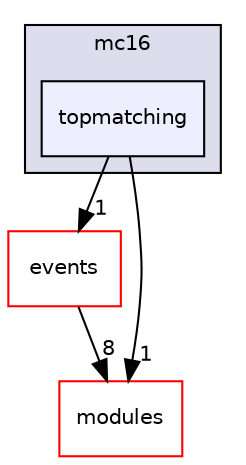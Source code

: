 digraph "topmatching" {
  compound=true
  node [ fontsize="10", fontname="Helvetica"];
  edge [ labelfontsize="10", labelfontname="Helvetica"];
  subgraph clusterdir_bc82bf3ca7c5362cfdb8685ad0dbd6e8 {
    graph [ bgcolor="#ddddee", pencolor="black", label="mc16" fontname="Helvetica", fontsize="10", URL="dir_bc82bf3ca7c5362cfdb8685ad0dbd6e8.html"]
  dir_6ca00c4197a8cc317cb20091c3b5a024 [shape=box, label="topmatching", style="filled", fillcolor="#eeeeff", pencolor="black", URL="dir_6ca00c4197a8cc317cb20091c3b5a024.html"];
  }
  dir_8c49963344259a26845032e86c0550c4 [shape=box label="events" fillcolor="white" style="filled" color="red" URL="dir_8c49963344259a26845032e86c0550c4.html"];
  dir_ee3c23494b4011e6a628e4900ef262df [shape=box label="modules" fillcolor="white" style="filled" color="red" URL="dir_ee3c23494b4011e6a628e4900ef262df.html"];
  dir_8c49963344259a26845032e86c0550c4->dir_ee3c23494b4011e6a628e4900ef262df [headlabel="8", labeldistance=1.5 headhref="dir_000019_000074.html"];
  dir_6ca00c4197a8cc317cb20091c3b5a024->dir_8c49963344259a26845032e86c0550c4 [headlabel="1", labeldistance=1.5 headhref="dir_000042_000019.html"];
  dir_6ca00c4197a8cc317cb20091c3b5a024->dir_ee3c23494b4011e6a628e4900ef262df [headlabel="1", labeldistance=1.5 headhref="dir_000042_000074.html"];
}
